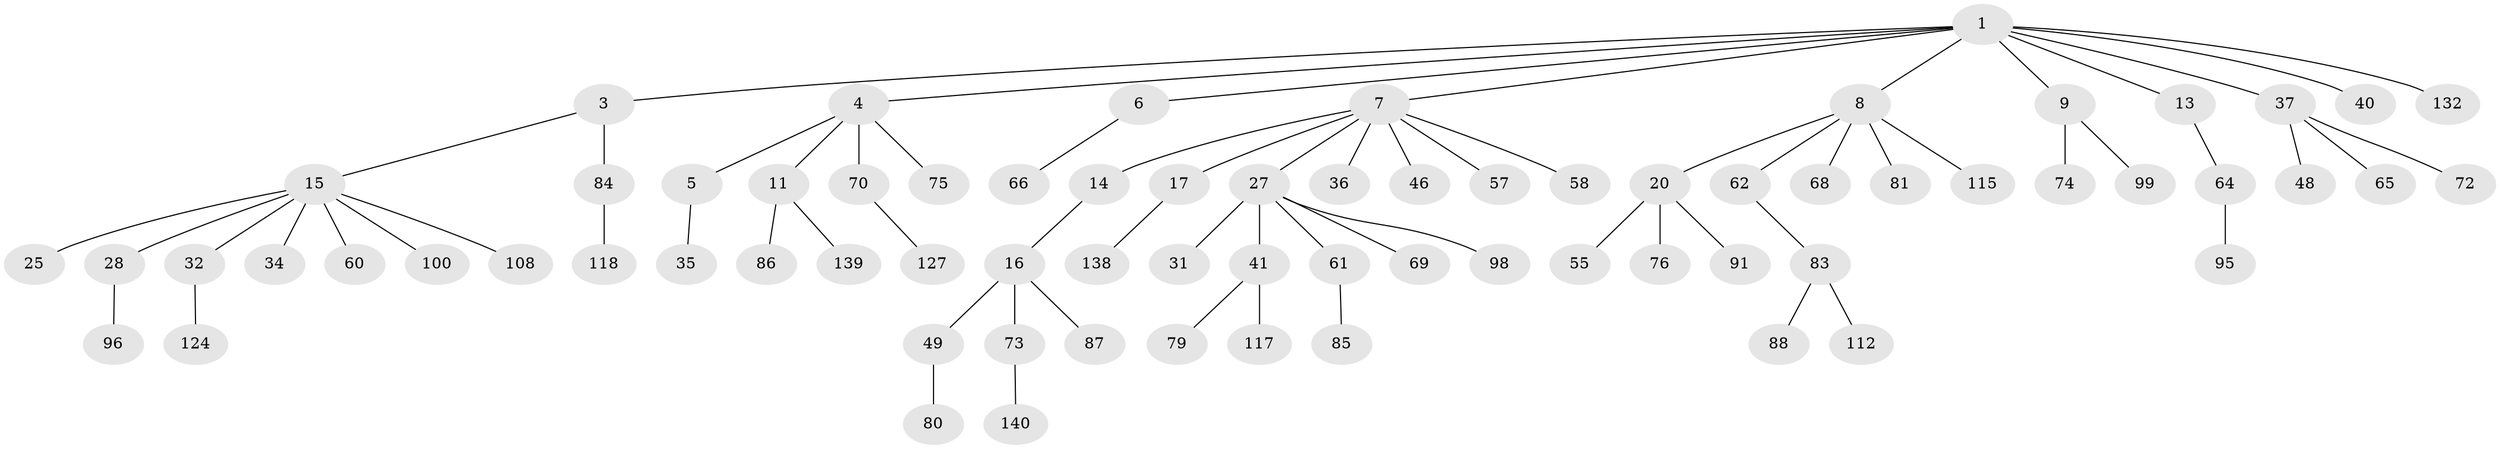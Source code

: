 // original degree distribution, {6: 0.027586206896551724, 4: 0.041379310344827586, 7: 0.006896551724137931, 2: 0.2896551724137931, 5: 0.041379310344827586, 3: 0.0896551724137931, 8: 0.006896551724137931, 1: 0.496551724137931}
// Generated by graph-tools (version 1.1) at 2025/19/03/04/25 18:19:16]
// undirected, 72 vertices, 71 edges
graph export_dot {
graph [start="1"]
  node [color=gray90,style=filled];
  1 [super="+2"];
  3 [super="+26+30"];
  4 [super="+144+59"];
  5 [super="+101+120+21"];
  6 [super="+10"];
  7 [super="+12"];
  8 [super="+18+39"];
  9;
  11;
  13 [super="+78+109+33"];
  14 [super="+23+92"];
  15;
  16 [super="+90"];
  17 [super="+94+67+130+104+103"];
  20 [super="+53+22"];
  25;
  27 [super="+114+38+51"];
  28 [super="+43"];
  31;
  32;
  34;
  35 [super="+45+89"];
  36 [super="+42"];
  37 [super="+44"];
  40;
  41 [super="+93"];
  46;
  48;
  49;
  55 [super="+71"];
  57 [super="+136"];
  58 [super="+131"];
  60;
  61;
  62 [super="+63"];
  64;
  65;
  66;
  68;
  69;
  70;
  72;
  73;
  74;
  75;
  76;
  79;
  80;
  81 [super="+106"];
  83;
  84;
  85 [super="+137"];
  86 [super="+110"];
  87 [super="+123"];
  88 [super="+119"];
  91;
  95;
  96;
  98;
  99;
  100;
  108;
  112;
  115;
  117;
  118;
  124;
  127;
  132;
  138;
  139;
  140;
  1 -- 3;
  1 -- 7;
  1 -- 9;
  1 -- 13;
  1 -- 40;
  1 -- 132;
  1 -- 4;
  1 -- 37;
  1 -- 6;
  1 -- 8;
  3 -- 15;
  3 -- 84;
  4 -- 5;
  4 -- 11;
  4 -- 70;
  4 -- 75;
  5 -- 35;
  6 -- 66;
  7 -- 14;
  7 -- 57;
  7 -- 58;
  7 -- 17;
  7 -- 36;
  7 -- 27;
  7 -- 46;
  8 -- 115;
  8 -- 20;
  8 -- 62;
  8 -- 81;
  8 -- 68;
  9 -- 74;
  9 -- 99;
  11 -- 86;
  11 -- 139;
  13 -- 64;
  14 -- 16;
  15 -- 25;
  15 -- 28;
  15 -- 32;
  15 -- 34;
  15 -- 60;
  15 -- 100;
  15 -- 108;
  16 -- 49;
  16 -- 73;
  16 -- 87;
  17 -- 138;
  20 -- 76;
  20 -- 91;
  20 -- 55;
  27 -- 31;
  27 -- 41;
  27 -- 61;
  27 -- 98;
  27 -- 69;
  28 -- 96;
  32 -- 124;
  37 -- 48;
  37 -- 65;
  37 -- 72;
  41 -- 79;
  41 -- 117;
  49 -- 80;
  61 -- 85;
  62 -- 83;
  64 -- 95;
  70 -- 127;
  73 -- 140;
  83 -- 88;
  83 -- 112;
  84 -- 118;
}

